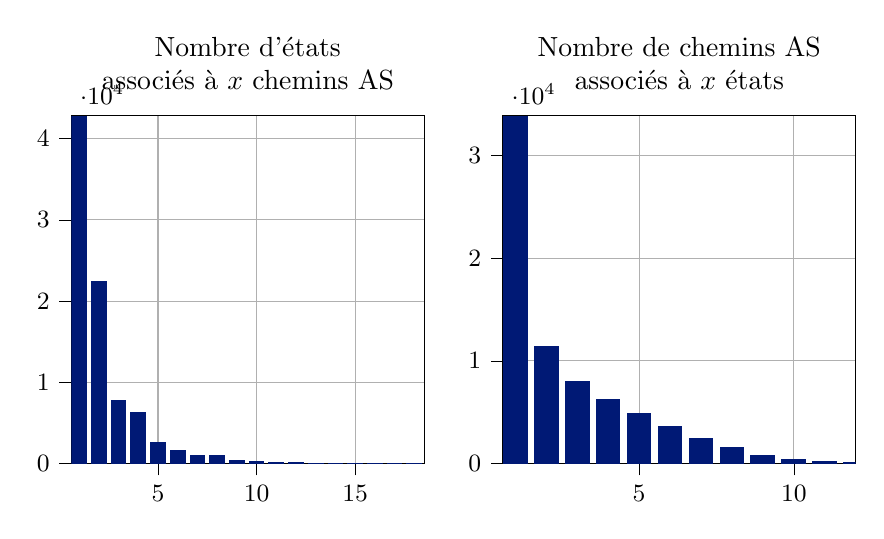 % This file was created by tikzplotlib v0.9.1.
\begin{tikzpicture}

\definecolor{color0}{rgb}{0,0.098,0.459}

\begin{groupplot}[group style={group size=2 by 1}]
\nextgroupplot[
align=center,
height=6cm,
label style={font=\small},
legend style={nodes={scale=0.8}},
tick align=outside,
tick label style={font=\small},
tick pos=left,
title={Nombre d'états\\associés à \(\displaystyle x\) chemins AS},
width=0.5\linewidth,
x grid style={white!69.02!black},
xmajorgrids,
xmin=0.6, xmax=18.5,
xtick style={color=black},
y grid style={white!69.02!black},
ymajorgrids,
ymin=0, ymax=42817,
ytick style={color=black}
]
\draw[draw=none,fill=color0] (axis cs:0.6,0) rectangle (axis cs:1.4,42817);
\draw[draw=none,fill=color0] (axis cs:1.6,0) rectangle (axis cs:2.4,22433);
\draw[draw=none,fill=color0] (axis cs:2.6,0) rectangle (axis cs:3.4,7795);
\draw[draw=none,fill=color0] (axis cs:3.6,0) rectangle (axis cs:4.4,6350);
\draw[draw=none,fill=color0] (axis cs:4.6,0) rectangle (axis cs:5.4,2606);
\draw[draw=none,fill=color0] (axis cs:5.6,0) rectangle (axis cs:6.4,1700);
\draw[draw=none,fill=color0] (axis cs:6.6,0) rectangle (axis cs:7.4,1118);
\draw[draw=none,fill=color0] (axis cs:7.6,0) rectangle (axis cs:8.4,1032);
\draw[draw=none,fill=color0] (axis cs:8.6,0) rectangle (axis cs:9.4,494);
\draw[draw=none,fill=color0] (axis cs:9.6,0) rectangle (axis cs:10.4,340);
\draw[draw=none,fill=color0] (axis cs:10.6,0) rectangle (axis cs:11.4,216);
\draw[draw=none,fill=color0] (axis cs:11.6,0) rectangle (axis cs:12.4,160);
\draw[draw=none,fill=color0] (axis cs:12.6,0) rectangle (axis cs:13.4,132);
\draw[draw=none,fill=color0] (axis cs:13.6,0) rectangle (axis cs:14.4,115);
\draw[draw=none,fill=color0] (axis cs:14.6,0) rectangle (axis cs:15.4,90);
\draw[draw=none,fill=color0] (axis cs:15.6,0) rectangle (axis cs:16.4,95);
\draw[draw=none,fill=color0] (axis cs:16.6,0) rectangle (axis cs:17.4,44);
\draw[draw=none,fill=color0] (axis cs:17.6,0) rectangle (axis cs:18.4,28);
\draw[draw=none,fill=color0] (axis cs:18.6,0) rectangle (axis cs:19.4,23);
\draw[draw=none,fill=color0] (axis cs:19.6,0) rectangle (axis cs:20.4,21);
\draw[draw=none,fill=color0] (axis cs:20.6,0) rectangle (axis cs:21.4,20);
\draw[draw=none,fill=color0] (axis cs:21.6,0) rectangle (axis cs:22.4,10);
\draw[draw=none,fill=color0] (axis cs:22.6,0) rectangle (axis cs:23.4,10);
\draw[draw=none,fill=color0] (axis cs:23.6,0) rectangle (axis cs:24.4,10);
\draw[draw=none,fill=color0] (axis cs:24.6,0) rectangle (axis cs:25.4,8);
\draw[draw=none,fill=color0] (axis cs:25.6,0) rectangle (axis cs:26.4,13);
\draw[draw=none,fill=color0] (axis cs:26.6,0) rectangle (axis cs:27.4,11);
\draw[draw=none,fill=color0] (axis cs:27.6,0) rectangle (axis cs:28.4,12);
\draw[draw=none,fill=color0] (axis cs:28.6,0) rectangle (axis cs:29.4,3);
\draw[draw=none,fill=color0] (axis cs:29.6,0) rectangle (axis cs:30.4,5);
\draw[draw=none,fill=color0] (axis cs:30.6,0) rectangle (axis cs:31.4,6);
\draw[draw=none,fill=color0] (axis cs:31.6,0) rectangle (axis cs:32.4,4);
\draw[draw=none,fill=color0] (axis cs:32.6,0) rectangle (axis cs:33.4,4);
\draw[draw=none,fill=color0] (axis cs:33.6,0) rectangle (axis cs:34.4,3);
\draw[draw=none,fill=color0] (axis cs:34.6,0) rectangle (axis cs:35.4,3);
\draw[draw=none,fill=color0] (axis cs:35.6,0) rectangle (axis cs:36.4,2);
\draw[draw=none,fill=color0] (axis cs:36.6,0) rectangle (axis cs:37.4,1);
\draw[draw=none,fill=color0] (axis cs:37.6,0) rectangle (axis cs:38.4,1);
\draw[draw=none,fill=color0] (axis cs:38.6,0) rectangle (axis cs:39.4,2);
\draw[draw=none,fill=color0] (axis cs:39.6,0) rectangle (axis cs:40.4,2);
\draw[draw=none,fill=color0] (axis cs:40.6,0) rectangle (axis cs:41.4,2);
\draw[draw=none,fill=color0] (axis cs:41.6,0) rectangle (axis cs:42.4,0);
\draw[draw=none,fill=color0] (axis cs:42.6,0) rectangle (axis cs:43.4,1);
\draw[draw=none,fill=color0] (axis cs:43.6,0) rectangle (axis cs:44.4,0);
\draw[draw=none,fill=color0] (axis cs:44.6,0) rectangle (axis cs:45.4,1);
\draw[draw=none,fill=color0] (axis cs:45.6,0) rectangle (axis cs:46.4,0);
\draw[draw=none,fill=color0] (axis cs:46.6,0) rectangle (axis cs:47.4,2);
\draw[draw=none,fill=color0] (axis cs:47.6,0) rectangle (axis cs:48.4,0);
\draw[draw=none,fill=color0] (axis cs:48.6,0) rectangle (axis cs:49.4,1);
\draw[draw=none,fill=color0] (axis cs:49.6,0) rectangle (axis cs:50.4,0);
\draw[draw=none,fill=color0] (axis cs:50.6,0) rectangle (axis cs:51.4,1);
\draw[draw=none,fill=color0] (axis cs:51.6,0) rectangle (axis cs:52.4,0);
\draw[draw=none,fill=color0] (axis cs:52.6,0) rectangle (axis cs:53.4,1);
\draw[draw=none,fill=color0] (axis cs:53.6,0) rectangle (axis cs:54.4,0);
\draw[draw=none,fill=color0] (axis cs:54.6,0) rectangle (axis cs:55.4,0);
\draw[draw=none,fill=color0] (axis cs:55.6,0) rectangle (axis cs:56.4,1);
\draw[draw=none,fill=color0] (axis cs:56.6,0) rectangle (axis cs:57.4,1);
\draw[draw=none,fill=color0] (axis cs:57.6,0) rectangle (axis cs:58.4,0);
\draw[draw=none,fill=color0] (axis cs:58.6,0) rectangle (axis cs:59.4,1);
\draw[draw=none,fill=color0] (axis cs:59.6,0) rectangle (axis cs:60.4,0);
\draw[draw=none,fill=color0] (axis cs:60.6,0) rectangle (axis cs:61.4,1);

\nextgroupplot[
align=center,
height=6cm,
label style={font=\small},
legend style={nodes={scale=0.8}},
tick align=outside,
tick label style={font=\small},
tick pos=left,
title={Nombre de chemins AS\\associés à \(\displaystyle x\) états},
width=0.5\linewidth,
x grid style={white!69.02!black},
xmajorgrids,
xmin=0.6, xmax=12,
xtick style={color=black},
y grid style={white!69.02!black},
ymajorgrids,
ymin=0, ymax=33860,
ytick style={color=black}
]
\draw[draw=none,fill=color0] (axis cs:0.6,0) rectangle (axis cs:1.4,33860);
\draw[draw=none,fill=color0] (axis cs:1.6,0) rectangle (axis cs:2.4,11441);
\draw[draw=none,fill=color0] (axis cs:2.6,0) rectangle (axis cs:3.4,7996);
\draw[draw=none,fill=color0] (axis cs:3.6,0) rectangle (axis cs:4.4,6259);
\draw[draw=none,fill=color0] (axis cs:4.6,0) rectangle (axis cs:5.4,4902);
\draw[draw=none,fill=color0] (axis cs:5.6,0) rectangle (axis cs:6.4,3662);
\draw[draw=none,fill=color0] (axis cs:6.6,0) rectangle (axis cs:7.4,2467);
\draw[draw=none,fill=color0] (axis cs:7.6,0) rectangle (axis cs:8.4,1605);
\draw[draw=none,fill=color0] (axis cs:8.6,0) rectangle (axis cs:9.4,861);
\draw[draw=none,fill=color0] (axis cs:9.6,0) rectangle (axis cs:10.4,485);
\draw[draw=none,fill=color0] (axis cs:10.6,0) rectangle (axis cs:11.4,258);
\draw[draw=none,fill=color0] (axis cs:11.6,0) rectangle (axis cs:12.4,111);
\draw[draw=none,fill=color0] (axis cs:12.6,0) rectangle (axis cs:13.4,50);
\draw[draw=none,fill=color0] (axis cs:13.6,0) rectangle (axis cs:14.4,23);
\draw[draw=none,fill=color0] (axis cs:14.6,0) rectangle (axis cs:15.4,8);
\draw[draw=none,fill=color0] (axis cs:15.6,0) rectangle (axis cs:16.4,3);
\draw[draw=none,fill=color0] (axis cs:16.6,0) rectangle (axis cs:17.4,3);
\draw[draw=none,fill=color0] (axis cs:17.6,0) rectangle (axis cs:18.4,2);
\end{groupplot}

\end{tikzpicture}
